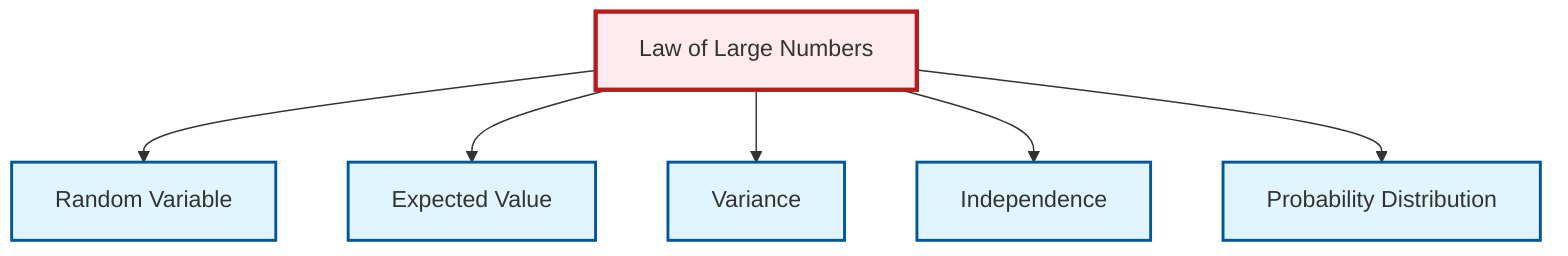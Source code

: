 graph TD
    classDef definition fill:#e1f5fe,stroke:#01579b,stroke-width:2px
    classDef theorem fill:#f3e5f5,stroke:#4a148c,stroke-width:2px
    classDef axiom fill:#fff3e0,stroke:#e65100,stroke-width:2px
    classDef example fill:#e8f5e9,stroke:#1b5e20,stroke-width:2px
    classDef current fill:#ffebee,stroke:#b71c1c,stroke-width:3px
    def-independence["Independence"]:::definition
    def-expectation["Expected Value"]:::definition
    thm-law-of-large-numbers["Law of Large Numbers"]:::theorem
    def-probability-distribution["Probability Distribution"]:::definition
    def-random-variable["Random Variable"]:::definition
    def-variance["Variance"]:::definition
    thm-law-of-large-numbers --> def-random-variable
    thm-law-of-large-numbers --> def-expectation
    thm-law-of-large-numbers --> def-variance
    thm-law-of-large-numbers --> def-independence
    thm-law-of-large-numbers --> def-probability-distribution
    class thm-law-of-large-numbers current